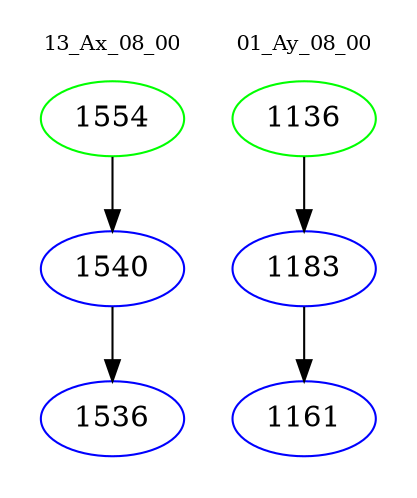 digraph{
subgraph cluster_0 {
color = white
label = "13_Ax_08_00";
fontsize=10;
T0_1554 [label="1554", color="green"]
T0_1554 -> T0_1540 [color="black"]
T0_1540 [label="1540", color="blue"]
T0_1540 -> T0_1536 [color="black"]
T0_1536 [label="1536", color="blue"]
}
subgraph cluster_1 {
color = white
label = "01_Ay_08_00";
fontsize=10;
T1_1136 [label="1136", color="green"]
T1_1136 -> T1_1183 [color="black"]
T1_1183 [label="1183", color="blue"]
T1_1183 -> T1_1161 [color="black"]
T1_1161 [label="1161", color="blue"]
}
}
